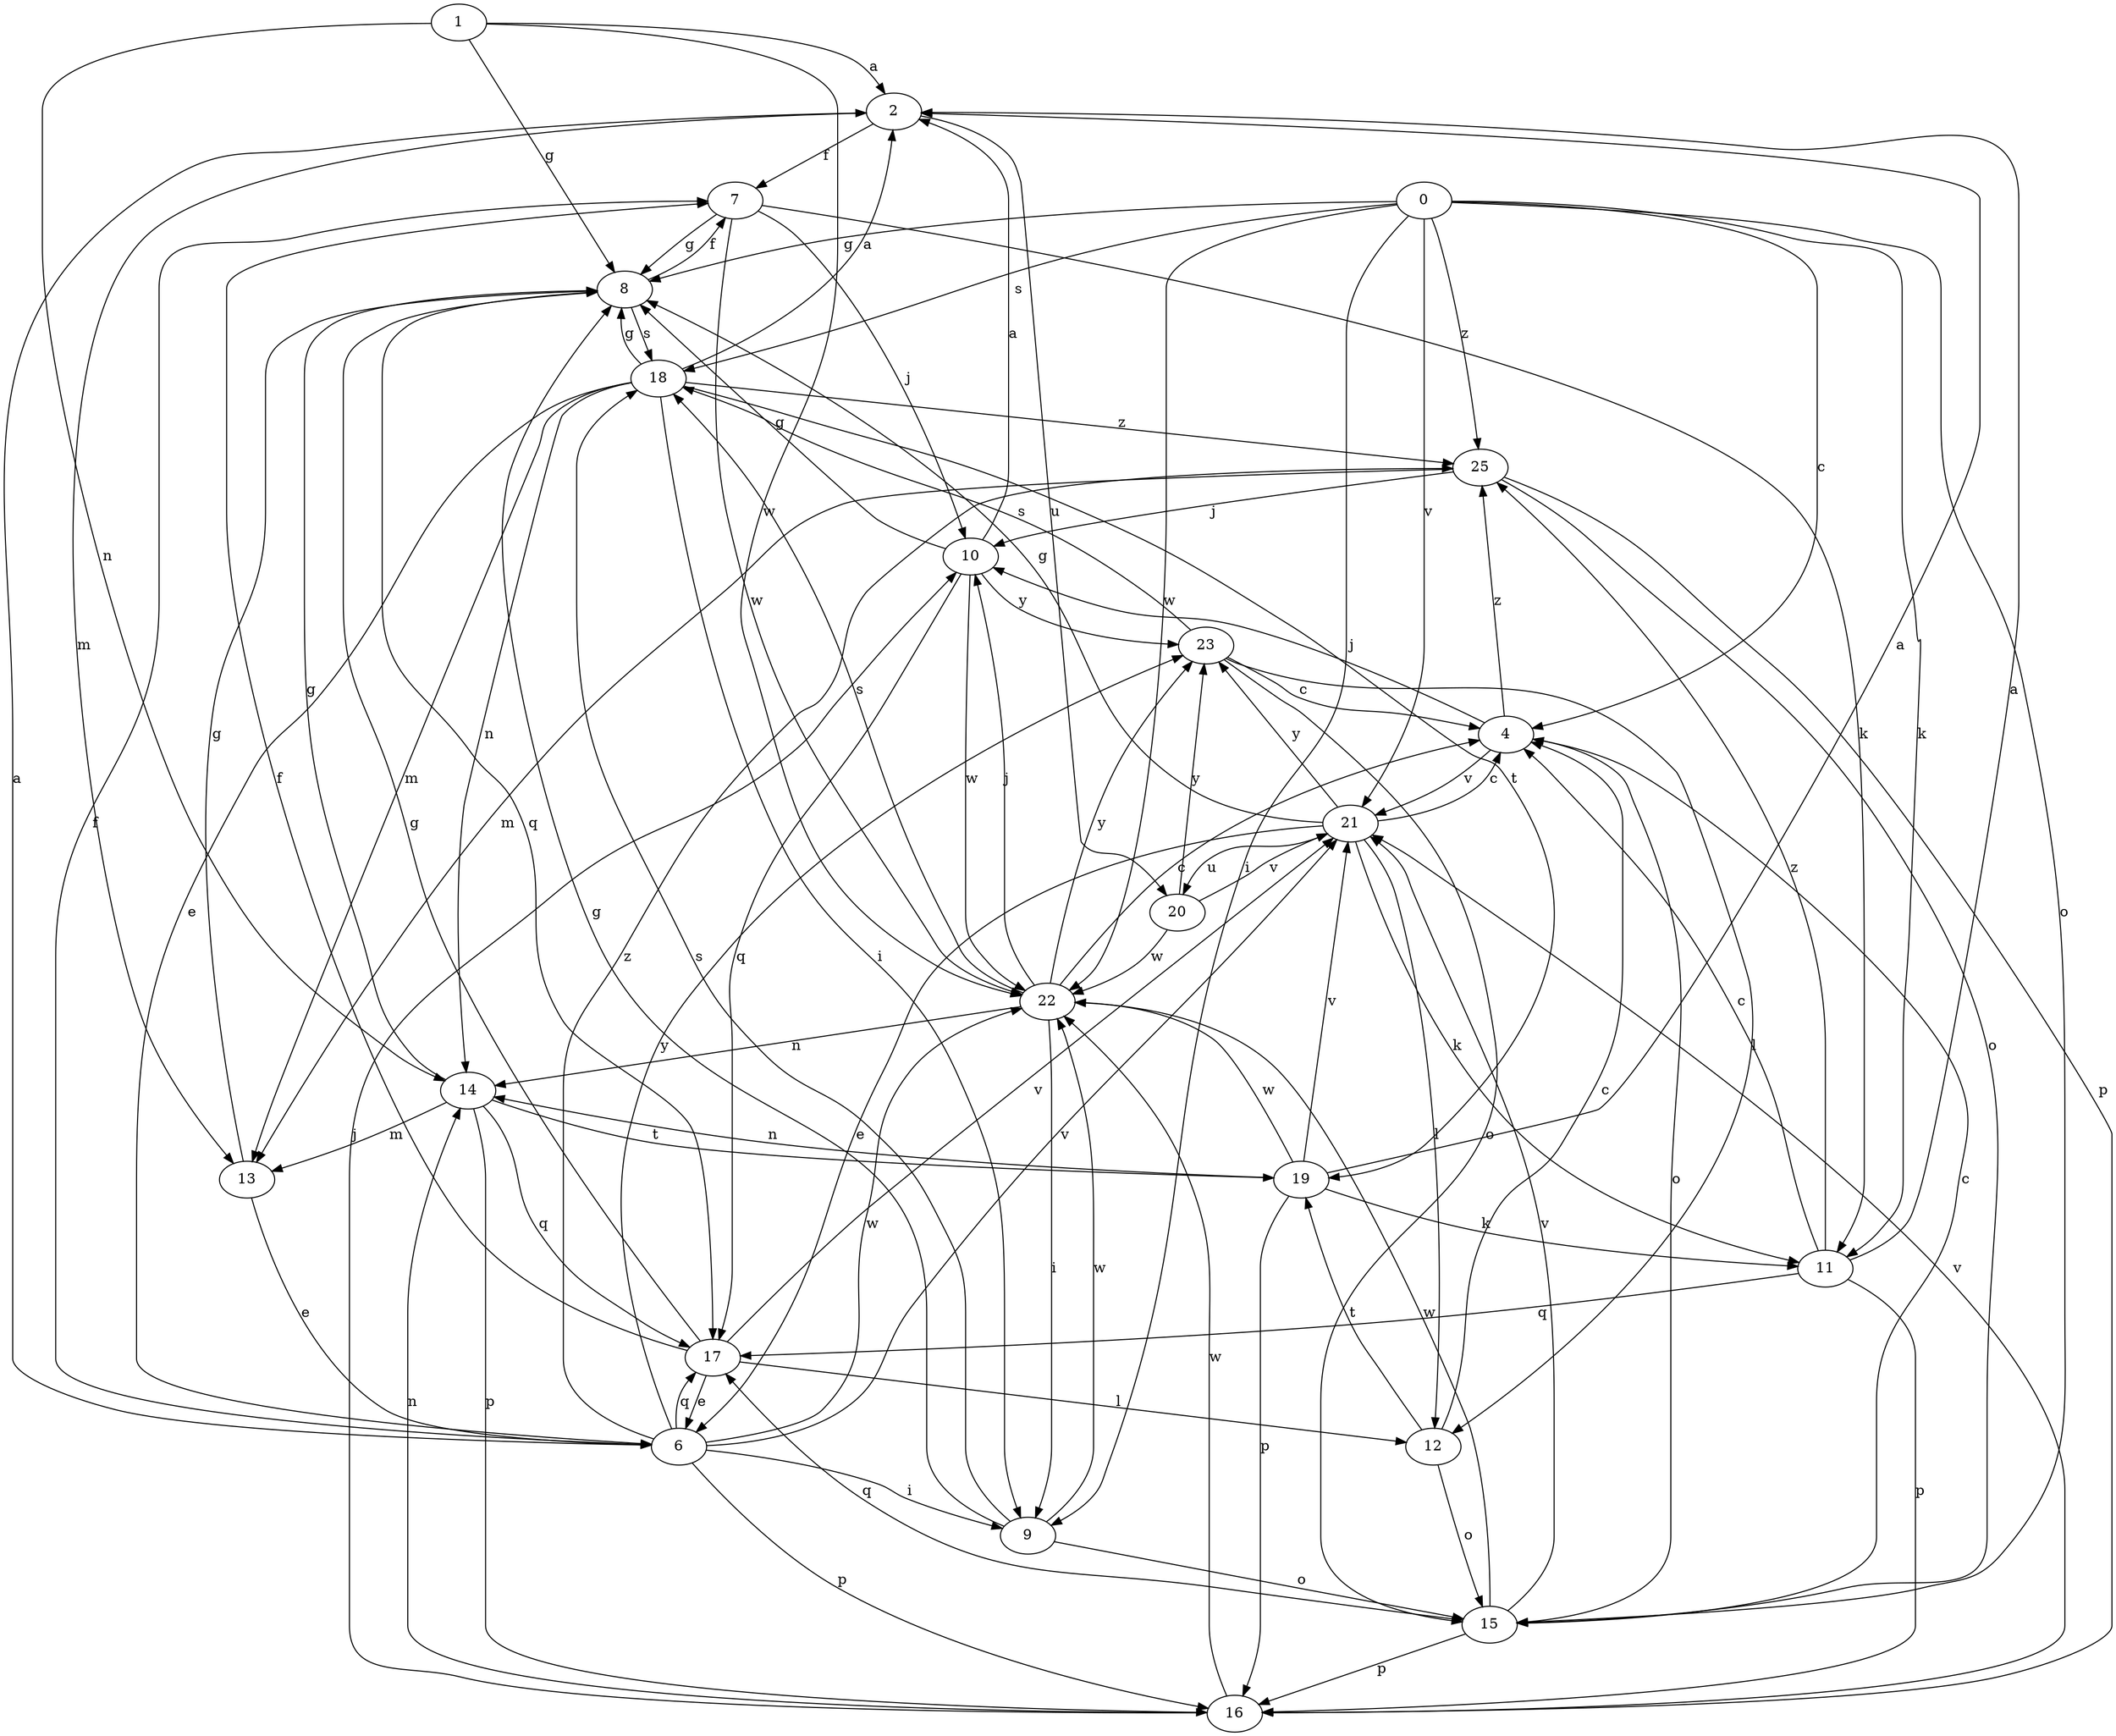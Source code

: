 strict digraph  {
1;
2;
4;
6;
7;
8;
9;
10;
11;
12;
13;
14;
15;
16;
17;
18;
19;
20;
21;
22;
23;
0;
25;
1 -> 2  [label=a];
1 -> 8  [label=g];
1 -> 14  [label=n];
1 -> 22  [label=w];
2 -> 7  [label=f];
2 -> 13  [label=m];
2 -> 20  [label=u];
4 -> 10  [label=j];
4 -> 15  [label=o];
4 -> 21  [label=v];
4 -> 25  [label=z];
6 -> 2  [label=a];
6 -> 7  [label=f];
6 -> 9  [label=i];
6 -> 16  [label=p];
6 -> 17  [label=q];
6 -> 21  [label=v];
6 -> 22  [label=w];
6 -> 23  [label=y];
6 -> 25  [label=z];
7 -> 8  [label=g];
7 -> 10  [label=j];
7 -> 11  [label=k];
7 -> 22  [label=w];
8 -> 7  [label=f];
8 -> 17  [label=q];
8 -> 18  [label=s];
9 -> 8  [label=g];
9 -> 15  [label=o];
9 -> 18  [label=s];
9 -> 22  [label=w];
10 -> 2  [label=a];
10 -> 8  [label=g];
10 -> 17  [label=q];
10 -> 22  [label=w];
10 -> 23  [label=y];
11 -> 2  [label=a];
11 -> 4  [label=c];
11 -> 16  [label=p];
11 -> 17  [label=q];
11 -> 25  [label=z];
12 -> 4  [label=c];
12 -> 15  [label=o];
12 -> 19  [label=t];
13 -> 6  [label=e];
13 -> 8  [label=g];
14 -> 8  [label=g];
14 -> 13  [label=m];
14 -> 16  [label=p];
14 -> 17  [label=q];
14 -> 19  [label=t];
15 -> 4  [label=c];
15 -> 16  [label=p];
15 -> 17  [label=q];
15 -> 21  [label=v];
15 -> 22  [label=w];
16 -> 10  [label=j];
16 -> 14  [label=n];
16 -> 21  [label=v];
16 -> 22  [label=w];
17 -> 6  [label=e];
17 -> 7  [label=f];
17 -> 8  [label=g];
17 -> 12  [label=l];
17 -> 21  [label=v];
18 -> 2  [label=a];
18 -> 6  [label=e];
18 -> 8  [label=g];
18 -> 9  [label=i];
18 -> 13  [label=m];
18 -> 14  [label=n];
18 -> 19  [label=t];
18 -> 25  [label=z];
19 -> 2  [label=a];
19 -> 11  [label=k];
19 -> 14  [label=n];
19 -> 16  [label=p];
19 -> 21  [label=v];
19 -> 22  [label=w];
20 -> 21  [label=v];
20 -> 22  [label=w];
20 -> 23  [label=y];
21 -> 4  [label=c];
21 -> 6  [label=e];
21 -> 8  [label=g];
21 -> 11  [label=k];
21 -> 12  [label=l];
21 -> 20  [label=u];
21 -> 23  [label=y];
22 -> 4  [label=c];
22 -> 9  [label=i];
22 -> 10  [label=j];
22 -> 14  [label=n];
22 -> 18  [label=s];
22 -> 23  [label=y];
23 -> 4  [label=c];
23 -> 12  [label=l];
23 -> 15  [label=o];
23 -> 18  [label=s];
0 -> 4  [label=c];
0 -> 8  [label=g];
0 -> 9  [label=i];
0 -> 11  [label=k];
0 -> 15  [label=o];
0 -> 18  [label=s];
0 -> 21  [label=v];
0 -> 22  [label=w];
0 -> 25  [label=z];
25 -> 10  [label=j];
25 -> 13  [label=m];
25 -> 15  [label=o];
25 -> 16  [label=p];
}
